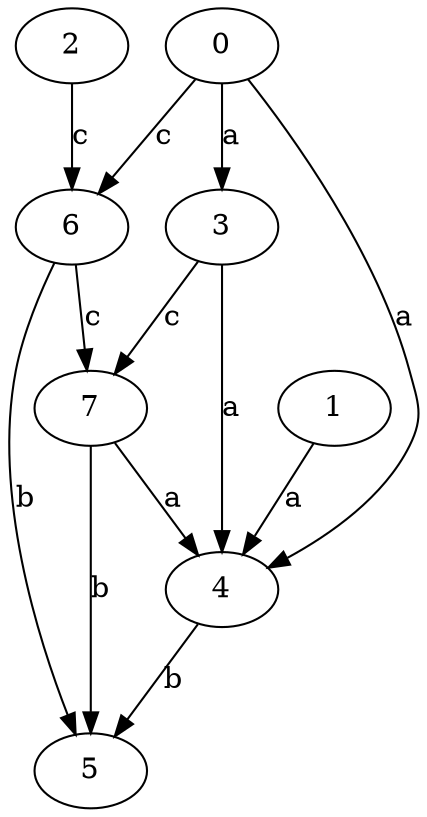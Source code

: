 strict digraph  {
3;
4;
5;
0;
6;
1;
7;
2;
3 -> 4  [label=a];
3 -> 7  [label=c];
4 -> 5  [label=b];
0 -> 3  [label=a];
0 -> 4  [label=a];
0 -> 6  [label=c];
6 -> 5  [label=b];
6 -> 7  [label=c];
1 -> 4  [label=a];
7 -> 4  [label=a];
7 -> 5  [label=b];
2 -> 6  [label=c];
}
